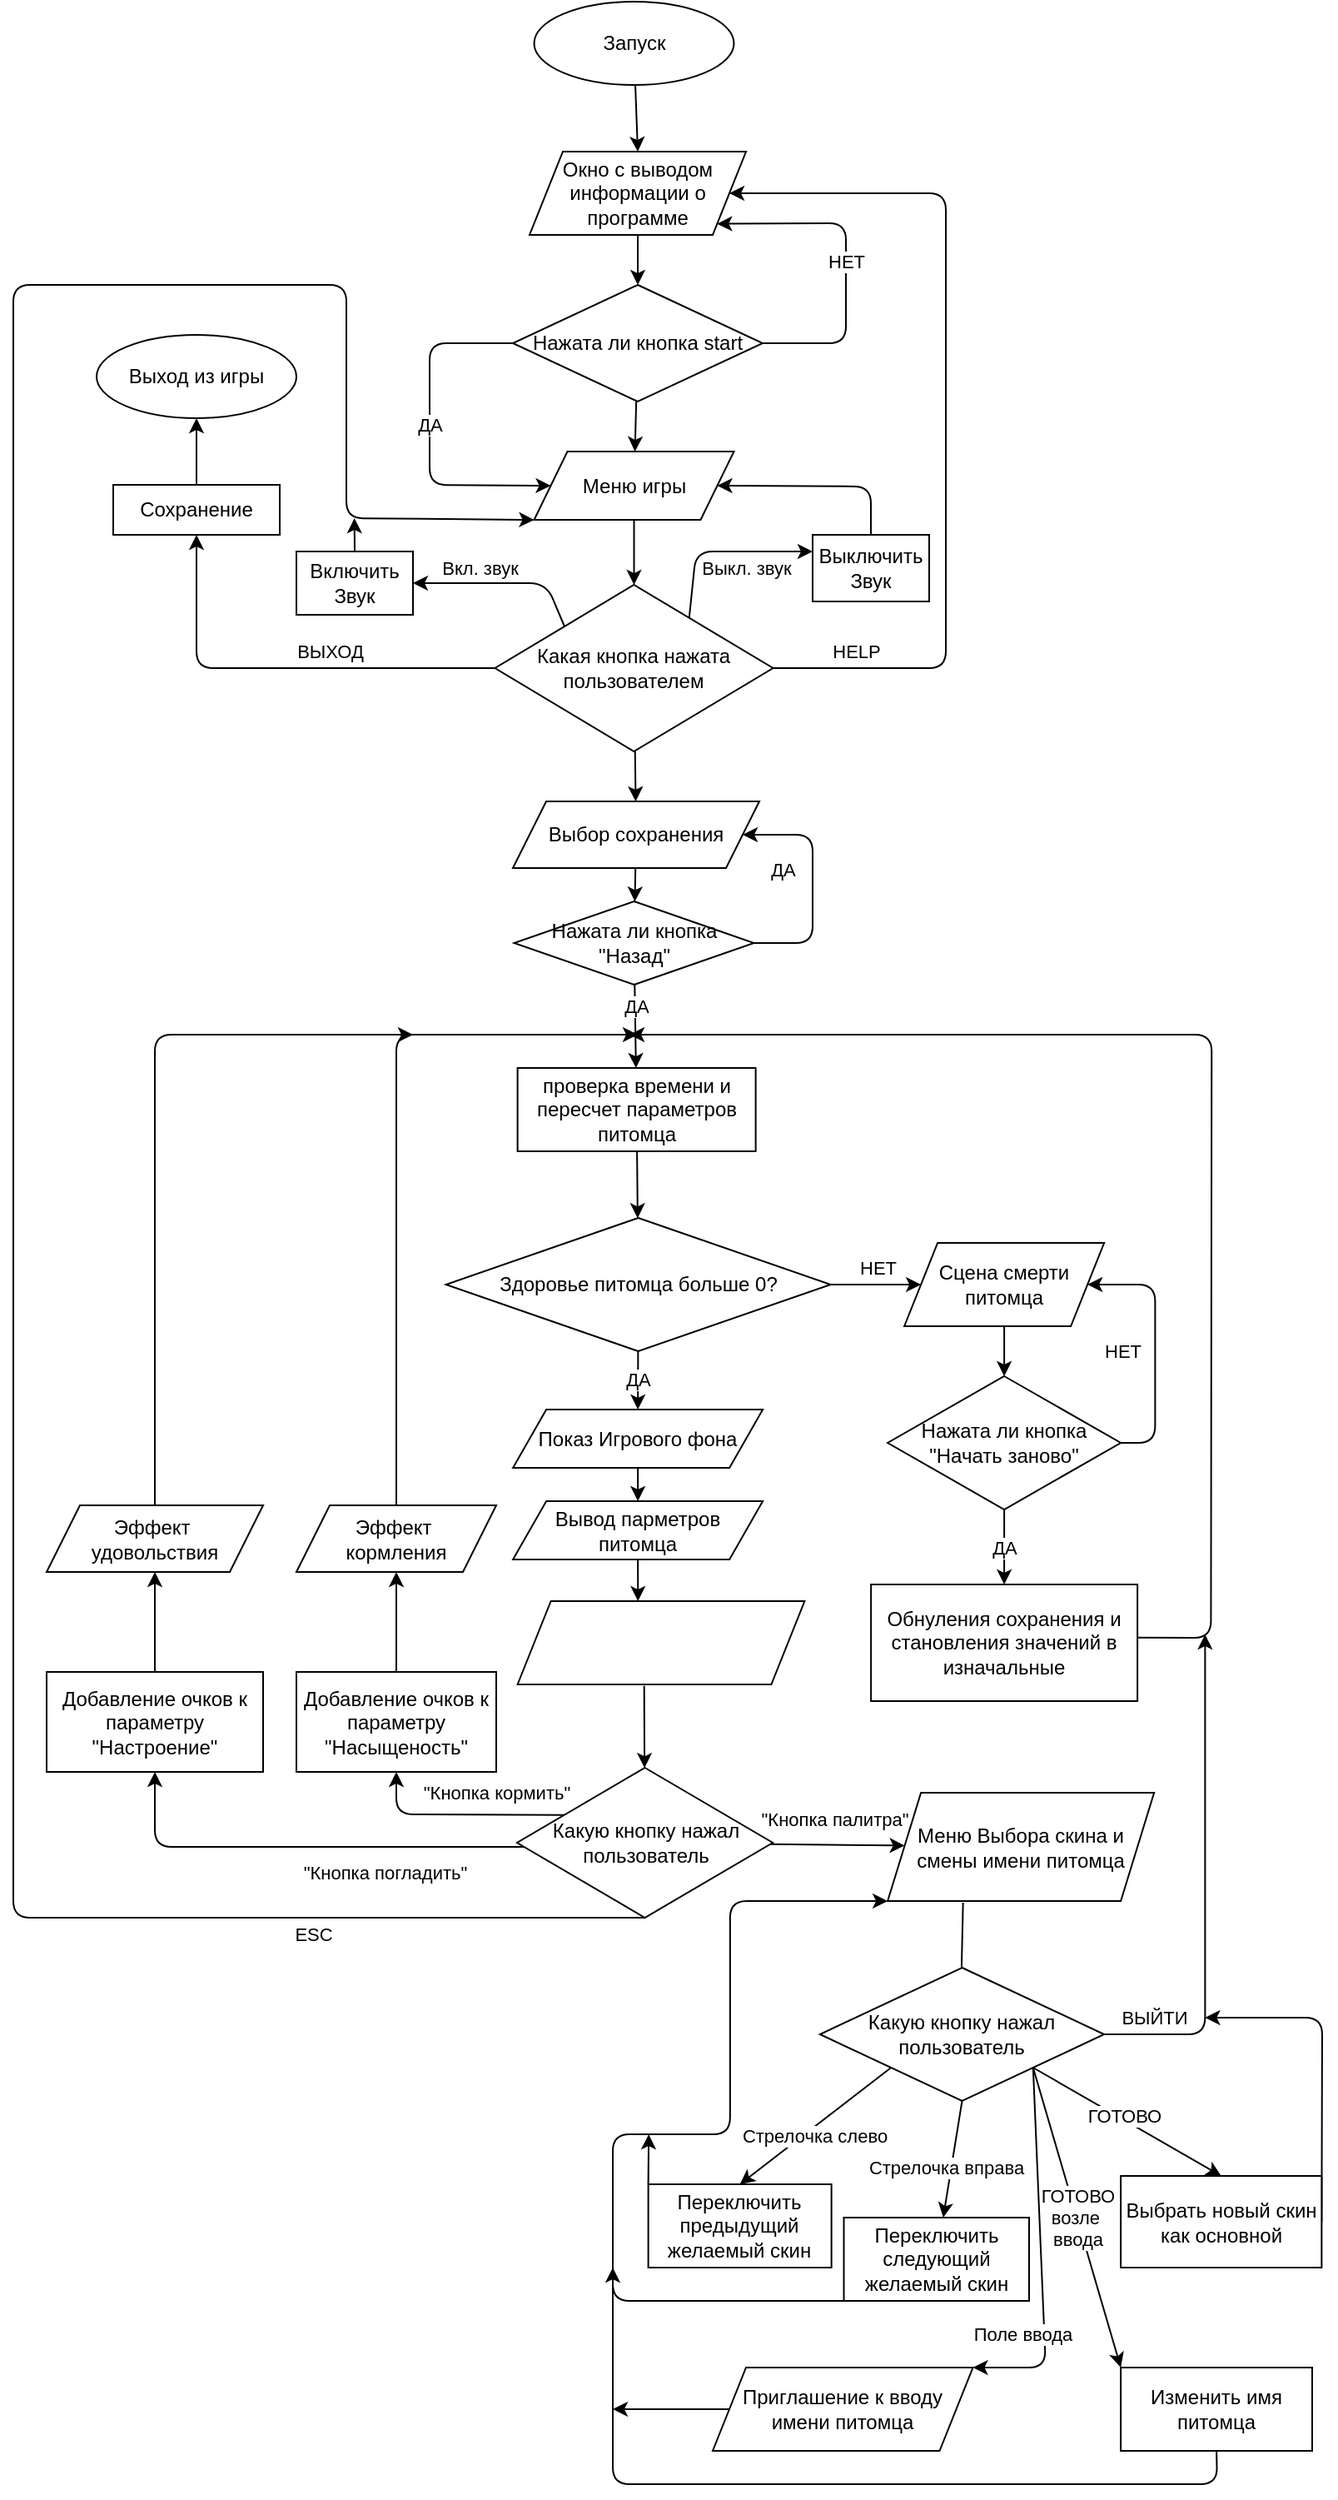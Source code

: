 <mxfile>
    <diagram id="TvCw0LTA8CI-RhWktugO" name="Page-1">
        <mxGraphModel dx="1141" dy="836" grid="1" gridSize="10" guides="1" tooltips="1" connect="1" arrows="1" fold="1" page="1" pageScale="1" pageWidth="850" pageHeight="1100" math="0" shadow="0">
            <root>
                <mxCell id="0"/>
                <mxCell id="1" parent="0"/>
                <mxCell id="2" value="Запуск" style="ellipse;whiteSpace=wrap;html=1;" parent="1" vertex="1">
                    <mxGeometry x="362.75" y="30" width="120" height="50" as="geometry"/>
                </mxCell>
                <mxCell id="49" value="" style="edgeStyle=none;html=1;exitX=0.5;exitY=1;exitDx=0;exitDy=0;" parent="1" source="143" target="48" edge="1">
                    <mxGeometry relative="1" as="geometry">
                        <mxPoint x="422.75" y="350" as="sourcePoint"/>
                    </mxGeometry>
                </mxCell>
                <mxCell id="37" value="&quot;Кнопка погладить&quot;" style="edgeStyle=none;html=1;exitX=0;exitY=0.5;exitDx=0;exitDy=0;entryX=0.5;entryY=1;entryDx=0;entryDy=0;" parent="1" target="87" edge="1">
                    <mxGeometry x="-0.173" y="15" relative="1" as="geometry">
                        <mxPoint x="402.69" y="1137.5" as="sourcePoint"/>
                        <mxPoint x="200" y="1092.5" as="targetPoint"/>
                        <Array as="points">
                            <mxPoint x="135" y="1137.5"/>
                        </Array>
                        <mxPoint as="offset"/>
                    </mxGeometry>
                </mxCell>
                <mxCell id="21" value="НЕТ" style="edgeStyle=none;html=1;entryX=0;entryY=0.5;entryDx=0;entryDy=0;" parent="1" source="16" target="72" edge="1">
                    <mxGeometry x="0.048" y="10" relative="1" as="geometry">
                        <mxPoint x="659.38" y="850" as="targetPoint"/>
                        <mxPoint as="offset"/>
                    </mxGeometry>
                </mxCell>
                <mxCell id="25" value="ДА" style="edgeStyle=none;html=1;entryX=0.5;entryY=0;entryDx=0;entryDy=0;" parent="1" source="16" target="75" edge="1">
                    <mxGeometry relative="1" as="geometry">
                        <mxPoint x="426" y="840" as="targetPoint"/>
                    </mxGeometry>
                </mxCell>
                <mxCell id="16" value="Здоровье питомца больше 0?" style="rhombus;whiteSpace=wrap;html=1;rounded=0;" parent="1" vertex="1">
                    <mxGeometry x="309.81" y="760" width="231" height="80" as="geometry"/>
                </mxCell>
                <mxCell id="71" value="" style="edgeStyle=none;html=1;exitX=0.5;exitY=1;exitDx=0;exitDy=0;" parent="1" source="72" target="70" edge="1">
                    <mxGeometry relative="1" as="geometry">
                        <mxPoint x="720" y="750" as="sourcePoint"/>
                    </mxGeometry>
                </mxCell>
                <mxCell id="103" style="edgeStyle=none;html=1;" parent="1" edge="1">
                    <mxGeometry relative="1" as="geometry">
                        <mxPoint x="420" y="650" as="targetPoint"/>
                        <mxPoint x="719.63" y="1011.923" as="sourcePoint"/>
                        <Array as="points">
                            <mxPoint x="769.2" y="1012"/>
                            <mxPoint x="769.63" y="650"/>
                        </Array>
                    </mxGeometry>
                </mxCell>
                <mxCell id="22" value="Обнуления сохранения и становления значений в изначальные" style="whiteSpace=wrap;html=1;rounded=0;" parent="1" vertex="1">
                    <mxGeometry x="565.06" y="980" width="160" height="70" as="geometry"/>
                </mxCell>
                <mxCell id="33" value="" style="edgeStyle=none;html=1;" parent="1" source="32" target="16" edge="1">
                    <mxGeometry relative="1" as="geometry"/>
                </mxCell>
                <mxCell id="32" value="проверка времени и пересчет параметров питомца" style="rounded=0;whiteSpace=wrap;html=1;" parent="1" vertex="1">
                    <mxGeometry x="352.81" y="670" width="143" height="50" as="geometry"/>
                </mxCell>
                <mxCell id="44" value="ДА" style="edgeStyle=none;html=1;exitX=0;exitY=0.5;exitDx=0;exitDy=0;entryX=0;entryY=0.5;entryDx=0;entryDy=0;" parent="1" source="41" target="143" edge="1">
                    <mxGeometry x="-0.049" relative="1" as="geometry">
                        <mxPoint x="352.75" y="320" as="targetPoint"/>
                        <Array as="points">
                            <mxPoint x="300" y="235"/>
                            <mxPoint x="300" y="320"/>
                        </Array>
                        <mxPoint as="offset"/>
                    </mxGeometry>
                </mxCell>
                <mxCell id="47" value="НЕТ" style="edgeStyle=none;html=1;exitX=1;exitY=0.5;exitDx=0;exitDy=0;entryX=1;entryY=1;entryDx=0;entryDy=0;" parent="1" source="41" target="63" edge="1">
                    <mxGeometry relative="1" as="geometry">
                        <mxPoint x="487.75" y="170" as="targetPoint"/>
                        <Array as="points">
                            <mxPoint x="550" y="235"/>
                            <mxPoint x="550" y="163"/>
                        </Array>
                    </mxGeometry>
                </mxCell>
                <mxCell id="144" value="" style="edgeStyle=none;html=1;" parent="1" source="41" target="143" edge="1">
                    <mxGeometry relative="1" as="geometry"/>
                </mxCell>
                <mxCell id="41" value="Нажата ли кнопка start" style="rhombus;whiteSpace=wrap;html=1;" parent="1" vertex="1">
                    <mxGeometry x="350" y="200" width="150" height="70" as="geometry"/>
                </mxCell>
                <mxCell id="42" value="" style="edgeStyle=none;html=1;entryX=0.5;entryY=0;entryDx=0;entryDy=0;" parent="1" source="2" target="63" edge="1">
                    <mxGeometry relative="1" as="geometry">
                        <mxPoint x="424.325" y="110" as="targetPoint"/>
                        <mxPoint x="423" y="80" as="sourcePoint"/>
                    </mxGeometry>
                </mxCell>
                <mxCell id="50" style="edgeStyle=none;html=1;exitX=0;exitY=0.5;exitDx=0;exitDy=0;entryX=1;entryY=1;entryDx=0;entryDy=0;" parent="1" source="48" edge="1">
                    <mxGeometry relative="1" as="geometry">
                        <mxPoint x="160" y="350" as="targetPoint"/>
                        <Array as="points">
                            <mxPoint x="160" y="430"/>
                        </Array>
                    </mxGeometry>
                </mxCell>
                <mxCell id="51" value="ВЫХОД" style="edgeLabel;html=1;align=center;verticalAlign=middle;resizable=0;points=[];" parent="50" vertex="1" connectable="0">
                    <mxGeometry x="-0.254" y="2" relative="1" as="geometry">
                        <mxPoint x="-3" y="-12" as="offset"/>
                    </mxGeometry>
                </mxCell>
                <mxCell id="52" value="HELP" style="edgeStyle=none;html=1;exitX=1;exitY=0.5;exitDx=0;exitDy=0;entryX=1;entryY=0.5;entryDx=0;entryDy=0;" parent="1" source="48" target="63" edge="1">
                    <mxGeometry x="-0.809" y="10" relative="1" as="geometry">
                        <mxPoint x="487.75" y="140" as="targetPoint"/>
                        <Array as="points">
                            <mxPoint x="610" y="430"/>
                            <mxPoint x="610" y="145"/>
                        </Array>
                        <mxPoint as="offset"/>
                    </mxGeometry>
                </mxCell>
                <mxCell id="55" value="Выкл. звук" style="edgeStyle=none;html=1;exitX=0.698;exitY=0.206;exitDx=0;exitDy=0;entryX=0;entryY=0.25;entryDx=0;entryDy=0;exitPerimeter=0;" parent="1" source="48" target="54" edge="1">
                    <mxGeometry x="0.278" y="-10" relative="1" as="geometry">
                        <mxPoint x="464.5" y="437.5" as="sourcePoint"/>
                        <mxPoint x="610" y="445" as="targetPoint"/>
                        <Array as="points">
                            <mxPoint x="460" y="360"/>
                        </Array>
                        <mxPoint as="offset"/>
                    </mxGeometry>
                </mxCell>
                <mxCell id="59" value="Вкл. звук" style="edgeStyle=none;html=1;exitX=0;exitY=0;exitDx=0;exitDy=0;entryX=1;entryY=0.5;entryDx=0;entryDy=0;" parent="1" source="48" target="57" edge="1">
                    <mxGeometry x="0.261" y="-9" relative="1" as="geometry">
                        <Array as="points">
                            <mxPoint x="370" y="379"/>
                        </Array>
                        <mxPoint as="offset"/>
                    </mxGeometry>
                </mxCell>
                <mxCell id="68" value="" style="edgeStyle=none;html=1;" parent="1" source="48" target="67" edge="1">
                    <mxGeometry relative="1" as="geometry"/>
                </mxCell>
                <mxCell id="48" value="Какая кнопка нажата пользователем" style="rhombus;whiteSpace=wrap;html=1;" parent="1" vertex="1">
                    <mxGeometry x="339.25" y="380" width="167" height="100" as="geometry"/>
                </mxCell>
                <mxCell id="111" style="edgeStyle=none;html=1;exitX=0.5;exitY=0;exitDx=0;exitDy=0;entryX=1;entryY=0.5;entryDx=0;entryDy=0;" parent="1" source="54" target="143" edge="1">
                    <mxGeometry relative="1" as="geometry">
                        <mxPoint x="492.75" y="320" as="targetPoint"/>
                        <Array as="points">
                            <mxPoint x="565" y="321"/>
                        </Array>
                    </mxGeometry>
                </mxCell>
                <mxCell id="54" value="Выключить Звук" style="rounded=0;whiteSpace=wrap;html=1;" parent="1" vertex="1">
                    <mxGeometry x="530" y="350" width="70" height="40" as="geometry"/>
                </mxCell>
                <mxCell id="151" style="edgeStyle=none;html=1;exitX=0.5;exitY=0;exitDx=0;exitDy=0;" parent="1" source="57" edge="1">
                    <mxGeometry relative="1" as="geometry">
                        <mxPoint x="254.83" y="340" as="targetPoint"/>
                    </mxGeometry>
                </mxCell>
                <mxCell id="57" value="Включить Звук" style="rounded=0;whiteSpace=wrap;html=1;" parent="1" vertex="1">
                    <mxGeometry x="220" y="360" width="70" height="38" as="geometry"/>
                </mxCell>
                <mxCell id="60" value="Выход из игры" style="ellipse;whiteSpace=wrap;html=1;" parent="1" vertex="1">
                    <mxGeometry x="100" y="230" width="120" height="50" as="geometry"/>
                </mxCell>
                <mxCell id="62" value="" style="edgeStyle=none;html=1;" parent="1" source="61" target="60" edge="1">
                    <mxGeometry relative="1" as="geometry"/>
                </mxCell>
                <mxCell id="61" value="Сохранение" style="rounded=0;whiteSpace=wrap;html=1;" parent="1" vertex="1">
                    <mxGeometry x="110" y="320" width="100" height="30" as="geometry"/>
                </mxCell>
                <mxCell id="64" value="" style="edgeStyle=none;html=1;" parent="1" source="63" target="41" edge="1">
                    <mxGeometry relative="1" as="geometry"/>
                </mxCell>
                <mxCell id="63" value="Окно с выводом информации о программе" style="shape=parallelogram;perimeter=parallelogramPerimeter;whiteSpace=wrap;html=1;fixedSize=1;" parent="1" vertex="1">
                    <mxGeometry x="360" y="120" width="130" height="50" as="geometry"/>
                </mxCell>
                <mxCell id="105" value="" style="edgeStyle=none;html=1;" parent="1" source="67" target="104" edge="1">
                    <mxGeometry relative="1" as="geometry"/>
                </mxCell>
                <mxCell id="67" value="Выбор сохранения" style="shape=parallelogram;perimeter=parallelogramPerimeter;whiteSpace=wrap;html=1;fixedSize=1;" parent="1" vertex="1">
                    <mxGeometry x="350" y="510" width="148" height="40" as="geometry"/>
                </mxCell>
                <mxCell id="73" value="НЕТ" style="edgeStyle=none;html=1;exitX=1;exitY=0.5;exitDx=0;exitDy=0;entryX=1;entryY=0.5;entryDx=0;entryDy=0;" parent="1" source="70" target="72" edge="1">
                    <mxGeometry x="-0.032" y="20" relative="1" as="geometry">
                        <Array as="points">
                            <mxPoint x="735.68" y="895"/>
                            <mxPoint x="735.68" y="800"/>
                        </Array>
                        <mxPoint as="offset"/>
                    </mxGeometry>
                </mxCell>
                <mxCell id="74" value="ДА" style="edgeStyle=none;html=1;exitX=0.5;exitY=1;exitDx=0;exitDy=0;entryX=0.5;entryY=0;entryDx=0;entryDy=0;" parent="1" source="70" target="22" edge="1">
                    <mxGeometry relative="1" as="geometry"/>
                </mxCell>
                <mxCell id="70" value="Нажата ли кнопка &quot;Начать заново&quot;" style="rhombus;whiteSpace=wrap;html=1;" parent="1" vertex="1">
                    <mxGeometry x="575.06" y="855" width="140" height="80" as="geometry"/>
                </mxCell>
                <mxCell id="72" value="Сцена смерти питомца" style="shape=parallelogram;perimeter=parallelogramPerimeter;whiteSpace=wrap;html=1;fixedSize=1;" parent="1" vertex="1">
                    <mxGeometry x="585.06" y="775" width="120" height="50" as="geometry"/>
                </mxCell>
                <mxCell id="77" value="" style="edgeStyle=none;html=1;" parent="1" source="75" target="76" edge="1">
                    <mxGeometry relative="1" as="geometry"/>
                </mxCell>
                <mxCell id="75" value="Показ Игрового фона" style="shape=parallelogram;perimeter=parallelogramPerimeter;whiteSpace=wrap;html=1;fixedSize=1;" parent="1" vertex="1">
                    <mxGeometry x="350.06" y="875" width="150" height="35" as="geometry"/>
                </mxCell>
                <mxCell id="84" value="" style="edgeStyle=none;html=1;exitX=0.5;exitY=1;exitDx=0;exitDy=0;" parent="1" source="76" edge="1">
                    <mxGeometry relative="1" as="geometry">
                        <mxPoint x="423.999" y="965" as="sourcePoint"/>
                        <mxPoint x="425.14" y="990" as="targetPoint"/>
                    </mxGeometry>
                </mxCell>
                <mxCell id="76" value="Вывод парметров питомца" style="shape=parallelogram;perimeter=parallelogramPerimeter;whiteSpace=wrap;html=1;fixedSize=1;" parent="1" vertex="1">
                    <mxGeometry x="350.06" y="930" width="150" height="35" as="geometry"/>
                </mxCell>
                <mxCell id="86" value="" style="edgeStyle=none;html=1;exitX=0.441;exitY=1.017;exitDx=0;exitDy=0;exitPerimeter=0;" parent="1" source="83" target="85" edge="1">
                    <mxGeometry relative="1" as="geometry"/>
                </mxCell>
                <mxCell id="83" value="Отобразить питомца &#xa;(есль есть анимация &#xa;показать текущий кадр)" style="shape=parallelogram;perimeter=parallelogramPerimeter;fixedSize=1;fontStyle=0;fillStyle=auto;fillColor=default;fontColor=light-dark(#FFFFFF,#FFFFFF);strokeColor=default;gradientColor=none;" parent="1" vertex="1">
                    <mxGeometry x="352.81" y="990" width="172.38" height="50" as="geometry"/>
                </mxCell>
                <mxCell id="89" style="edgeStyle=none;html=1;exitX=0.195;exitY=0.315;exitDx=0;exitDy=0;entryX=0.5;entryY=1;entryDx=0;entryDy=0;exitPerimeter=0;" parent="1" source="85" target="88" edge="1">
                    <mxGeometry relative="1" as="geometry">
                        <mxPoint x="441.08" y="1115" as="sourcePoint"/>
                        <Array as="points">
                            <mxPoint x="280" y="1118"/>
                        </Array>
                    </mxGeometry>
                </mxCell>
                <mxCell id="90" value="&quot;Кнопка кормить&quot;" style="edgeLabel;html=1;align=center;verticalAlign=middle;resizable=0;points=[];" parent="89" vertex="1" connectable="0">
                    <mxGeometry x="-0.006" y="4" relative="1" as="geometry">
                        <mxPoint x="21" y="-17" as="offset"/>
                    </mxGeometry>
                </mxCell>
                <mxCell id="115" value="&quot;Кнопка палитра&quot;" style="edgeStyle=none;html=1;" parent="1" source="85" target="114" edge="1">
                    <mxGeometry x="-0.058" y="15" relative="1" as="geometry">
                        <mxPoint as="offset"/>
                    </mxGeometry>
                </mxCell>
                <mxCell id="147" style="edgeStyle=none;html=1;exitX=0.5;exitY=1;exitDx=0;exitDy=0;entryX=0;entryY=1;entryDx=0;entryDy=0;" parent="1" source="85" target="143" edge="1">
                    <mxGeometry relative="1" as="geometry">
                        <mxPoint x="60" y="1180" as="targetPoint"/>
                        <Array as="points">
                            <mxPoint x="250" y="1180"/>
                            <mxPoint x="50" y="1180"/>
                            <mxPoint x="50" y="200"/>
                            <mxPoint x="250" y="200"/>
                            <mxPoint x="250" y="340"/>
                        </Array>
                    </mxGeometry>
                </mxCell>
                <mxCell id="148" value="ESC" style="edgeLabel;html=1;align=center;verticalAlign=middle;resizable=0;points=[];" parent="147" vertex="1" connectable="0">
                    <mxGeometry x="-0.01" relative="1" as="geometry">
                        <mxPoint x="180" y="527" as="offset"/>
                    </mxGeometry>
                </mxCell>
                <mxCell id="85" value="Какую кнопку нажал пользователь" style="rhombus;whiteSpace=wrap;html=1;fontStyle=0;" parent="1" vertex="1">
                    <mxGeometry x="352.5" y="1090" width="153.56" height="90" as="geometry"/>
                </mxCell>
                <mxCell id="93" value="" style="edgeStyle=none;html=1;" parent="1" source="87" target="91" edge="1">
                    <mxGeometry relative="1" as="geometry"/>
                </mxCell>
                <mxCell id="87" value="Добавление очков к параметру &quot;Настроение&quot;" style="rounded=0;whiteSpace=wrap;html=1;" parent="1" vertex="1">
                    <mxGeometry x="70" y="1032.5" width="130" height="60" as="geometry"/>
                </mxCell>
                <mxCell id="95" value="" style="edgeStyle=none;html=1;" parent="1" source="88" target="94" edge="1">
                    <mxGeometry relative="1" as="geometry"/>
                </mxCell>
                <mxCell id="88" value="&lt;span style=&quot;&quot;&gt;Добавление очков к параметру &quot;Насыщеность&quot;&lt;/span&gt;" style="rounded=0;html=1;fontColor=light-dark(#000000,#FFFFFF);textShadow=0;whiteSpace=wrap;" parent="1" vertex="1">
                    <mxGeometry x="220" y="1032.5" width="120" height="60" as="geometry"/>
                </mxCell>
                <mxCell id="99" style="edgeStyle=none;html=1;" parent="1" source="91" edge="1">
                    <mxGeometry relative="1" as="geometry">
                        <mxPoint x="290" y="650" as="targetPoint"/>
                        <Array as="points">
                            <mxPoint x="135" y="650"/>
                        </Array>
                    </mxGeometry>
                </mxCell>
                <mxCell id="91" value="Эффект&amp;nbsp;&lt;br&gt;удовольствия" style="shape=parallelogram;perimeter=parallelogramPerimeter;whiteSpace=wrap;fixedSize=1;html=1;" parent="1" vertex="1">
                    <mxGeometry x="70" y="932.5" width="130" height="40" as="geometry"/>
                </mxCell>
                <mxCell id="98" style="edgeStyle=none;html=1;exitX=0.5;exitY=0;exitDx=0;exitDy=0;" parent="1" source="94" edge="1">
                    <mxGeometry relative="1" as="geometry">
                        <mxPoint x="425" y="650" as="targetPoint"/>
                        <mxPoint x="235" y="930" as="sourcePoint"/>
                        <Array as="points">
                            <mxPoint x="280" y="650"/>
                        </Array>
                    </mxGeometry>
                </mxCell>
                <mxCell id="94" value="Эффект&amp;nbsp;&lt;br&gt;кормления" style="shape=parallelogram;perimeter=parallelogramPerimeter;fixedSize=1;whiteSpace=wrap;html=1;" parent="1" vertex="1">
                    <mxGeometry x="220" y="932.5" width="120" height="40" as="geometry"/>
                </mxCell>
                <mxCell id="106" style="edgeStyle=none;html=1;exitX=1;exitY=0.5;exitDx=0;exitDy=0;entryX=1;entryY=0.5;entryDx=0;entryDy=0;" parent="1" source="104" target="67" edge="1">
                    <mxGeometry relative="1" as="geometry">
                        <Array as="points">
                            <mxPoint x="530" y="595"/>
                            <mxPoint x="530" y="530"/>
                        </Array>
                    </mxGeometry>
                </mxCell>
                <mxCell id="107" value="ДА" style="edgeLabel;html=1;align=center;verticalAlign=middle;resizable=0;points=[];" parent="106" vertex="1" connectable="0">
                    <mxGeometry x="-0.075" relative="1" as="geometry">
                        <mxPoint x="-18" y="-14" as="offset"/>
                    </mxGeometry>
                </mxCell>
                <mxCell id="108" value="" style="edgeStyle=none;html=1;" parent="1" source="104" target="32" edge="1">
                    <mxGeometry relative="1" as="geometry"/>
                </mxCell>
                <mxCell id="109" value="ДА" style="edgeLabel;html=1;align=center;verticalAlign=middle;resizable=0;points=[];" parent="108" vertex="1" connectable="0">
                    <mxGeometry x="-0.508" relative="1" as="geometry">
                        <mxPoint as="offset"/>
                    </mxGeometry>
                </mxCell>
                <mxCell id="104" value="Нажата ли кнопка &quot;Назад&quot;" style="rhombus;whiteSpace=wrap;html=1;" parent="1" vertex="1">
                    <mxGeometry x="350.75" y="570" width="144" height="50" as="geometry"/>
                </mxCell>
                <mxCell id="119" value="" style="edgeStyle=none;html=1;entryX=0.5;entryY=0;entryDx=0;entryDy=0;exitX=0.283;exitY=1.015;exitDx=0;exitDy=0;exitPerimeter=0;" parent="1" source="114" target="118" edge="1">
                    <mxGeometry relative="1" as="geometry">
                        <Array as="points">
                            <mxPoint x="619" y="1230"/>
                        </Array>
                    </mxGeometry>
                </mxCell>
                <mxCell id="114" value="Меню Выбора скина и смены имени питомца" style="shape=parallelogram;perimeter=parallelogramPerimeter;whiteSpace=wrap;html=1;fixedSize=1;" parent="1" vertex="1">
                    <mxGeometry x="575.06" y="1105" width="160" height="65" as="geometry"/>
                </mxCell>
                <mxCell id="120" style="edgeStyle=none;html=1;exitX=1;exitY=0.5;exitDx=0;exitDy=0;" parent="1" source="118" edge="1">
                    <mxGeometry relative="1" as="geometry">
                        <mxPoint x="765.68" y="1010" as="targetPoint"/>
                        <mxPoint x="705.06" y="1260" as="sourcePoint"/>
                        <Array as="points">
                            <mxPoint x="765.68" y="1250"/>
                        </Array>
                    </mxGeometry>
                </mxCell>
                <mxCell id="121" value="ВЫЙТИ" style="edgeLabel;html=1;align=center;verticalAlign=middle;resizable=0;points=[];" parent="120" vertex="1" connectable="0">
                    <mxGeometry x="-0.802" relative="1" as="geometry">
                        <mxPoint y="-10" as="offset"/>
                    </mxGeometry>
                </mxCell>
                <mxCell id="123" value="" style="edgeStyle=none;html=1;exitX=0.5;exitY=1;exitDx=0;exitDy=0;" parent="1" source="118" target="122" edge="1">
                    <mxGeometry relative="1" as="geometry"/>
                </mxCell>
                <mxCell id="124" value="Стрелочка вправа" style="edgeLabel;html=1;align=center;verticalAlign=middle;resizable=0;points=[];" parent="123" vertex="1" connectable="0">
                    <mxGeometry x="-0.303" y="-2" relative="1" as="geometry">
                        <mxPoint x="-4" y="16" as="offset"/>
                    </mxGeometry>
                </mxCell>
                <mxCell id="125" style="edgeStyle=none;html=1;exitX=0;exitY=1;exitDx=0;exitDy=0;entryX=0.5;entryY=0;entryDx=0;entryDy=0;" parent="1" source="118" target="126" edge="1">
                    <mxGeometry relative="1" as="geometry">
                        <mxPoint x="620" y="1390" as="targetPoint"/>
                    </mxGeometry>
                </mxCell>
                <mxCell id="128" value="Стрелочка слево" style="edgeLabel;html=1;align=center;verticalAlign=middle;resizable=0;points=[];" parent="125" vertex="1" connectable="0">
                    <mxGeometry x="-0.114" y="3" relative="1" as="geometry">
                        <mxPoint x="-8" y="7" as="offset"/>
                    </mxGeometry>
                </mxCell>
                <mxCell id="131" style="edgeStyle=none;html=1;exitX=1;exitY=1;exitDx=0;exitDy=0;entryX=0.5;entryY=0;entryDx=0;entryDy=0;" parent="1" source="118" target="130" edge="1">
                    <mxGeometry relative="1" as="geometry"/>
                </mxCell>
                <mxCell id="132" value="ГОТОВО" style="edgeLabel;html=1;align=center;verticalAlign=middle;resizable=0;points=[];" parent="131" vertex="1" connectable="0">
                    <mxGeometry x="-0.045" y="2" relative="1" as="geometry">
                        <mxPoint as="offset"/>
                    </mxGeometry>
                </mxCell>
                <mxCell id="136" value="ГОТОВО&lt;br&gt;возле&amp;nbsp;&lt;br&gt;ввода" style="edgeStyle=none;html=1;exitX=1;exitY=1;exitDx=0;exitDy=0;entryX=0;entryY=0;entryDx=0;entryDy=0;" parent="1" source="118" target="137" edge="1">
                    <mxGeometry relative="1" as="geometry">
                        <mxPoint x="700" y="1430" as="targetPoint"/>
                    </mxGeometry>
                </mxCell>
                <mxCell id="139" style="edgeStyle=none;html=1;exitX=1;exitY=1;exitDx=0;exitDy=0;entryX=1;entryY=0;entryDx=0;entryDy=0;" parent="1" source="118" target="138" edge="1">
                    <mxGeometry relative="1" as="geometry">
                        <Array as="points">
                            <mxPoint x="670" y="1450"/>
                        </Array>
                    </mxGeometry>
                </mxCell>
                <mxCell id="140" value="Поле ввода" style="edgeLabel;html=1;align=center;verticalAlign=middle;resizable=0;points=[];" parent="139" vertex="1" connectable="0">
                    <mxGeometry x="0.784" y="-2" relative="1" as="geometry">
                        <mxPoint x="5" y="-18" as="offset"/>
                    </mxGeometry>
                </mxCell>
                <mxCell id="118" value="Какую кнопку нажал пользователь" style="rhombus;whiteSpace=wrap;html=1;" parent="1" vertex="1">
                    <mxGeometry x="534.44" y="1210" width="170.62" height="80" as="geometry"/>
                </mxCell>
                <mxCell id="134" style="edgeStyle=none;html=1;exitX=0;exitY=1;exitDx=0;exitDy=0;entryX=0;entryY=1;entryDx=0;entryDy=0;" parent="1" source="122" target="114" edge="1">
                    <mxGeometry relative="1" as="geometry">
                        <Array as="points">
                            <mxPoint x="410" y="1410"/>
                            <mxPoint x="410" y="1310"/>
                            <mxPoint x="480.43" y="1310"/>
                            <mxPoint x="480.43" y="1170"/>
                        </Array>
                    </mxGeometry>
                </mxCell>
                <mxCell id="122" value="Переключить следующий желаемый скин" style="whiteSpace=wrap;html=1;" parent="1" vertex="1">
                    <mxGeometry x="548.76" y="1360" width="111.24" height="50" as="geometry"/>
                </mxCell>
                <mxCell id="135" style="edgeStyle=none;html=1;exitX=0;exitY=0;exitDx=0;exitDy=0;" parent="1" source="126" edge="1">
                    <mxGeometry relative="1" as="geometry">
                        <mxPoint x="431.573" y="1310" as="targetPoint"/>
                    </mxGeometry>
                </mxCell>
                <mxCell id="126" value="Переключить предыдущий желаемый скин" style="rounded=0;glass=0;whiteSpace=wrap;html=1;" parent="1" vertex="1">
                    <mxGeometry x="431.31" y="1340" width="110" height="50" as="geometry"/>
                </mxCell>
                <mxCell id="133" style="edgeStyle=none;html=1;exitX=1;exitY=0.5;exitDx=0;exitDy=0;" parent="1" source="130" edge="1">
                    <mxGeometry relative="1" as="geometry">
                        <mxPoint x="765.68" y="1240" as="targetPoint"/>
                        <Array as="points">
                            <mxPoint x="836" y="1240"/>
                        </Array>
                    </mxGeometry>
                </mxCell>
                <mxCell id="130" value="Выбрать новый скин как основной" style="rounded=0;whiteSpace=wrap;html=1;" parent="1" vertex="1">
                    <mxGeometry x="715.06" y="1335" width="120.62" height="55" as="geometry"/>
                </mxCell>
                <mxCell id="141" style="edgeStyle=none;html=1;exitX=0.5;exitY=1;exitDx=0;exitDy=0;" parent="1" source="137" edge="1">
                    <mxGeometry relative="1" as="geometry">
                        <mxPoint x="410" y="1390" as="targetPoint"/>
                        <Array as="points">
                            <mxPoint x="773" y="1520"/>
                            <mxPoint x="410" y="1520"/>
                        </Array>
                    </mxGeometry>
                </mxCell>
                <mxCell id="137" value="Изменить имя питомца" style="rounded=0;whiteSpace=wrap;html=1;" parent="1" vertex="1">
                    <mxGeometry x="715.06" y="1450" width="114.94" height="50" as="geometry"/>
                </mxCell>
                <mxCell id="142" style="edgeStyle=none;html=1;" parent="1" source="138" edge="1">
                    <mxGeometry relative="1" as="geometry">
                        <mxPoint x="410" y="1475" as="targetPoint"/>
                    </mxGeometry>
                </mxCell>
                <mxCell id="138" value="Приглашение к вводу имени питомца" style="shape=parallelogram;perimeter=parallelogramPerimeter;whiteSpace=wrap;html=1;fixedSize=1;" parent="1" vertex="1">
                    <mxGeometry x="470" y="1450" width="156.25" height="50" as="geometry"/>
                </mxCell>
                <mxCell id="143" value="Меню игры" style="shape=parallelogram;perimeter=parallelogramPerimeter;whiteSpace=wrap;html=1;fixedSize=1;" parent="1" vertex="1">
                    <mxGeometry x="362.75" y="300" width="120" height="41" as="geometry"/>
                </mxCell>
            </root>
        </mxGraphModel>
    </diagram>
</mxfile>